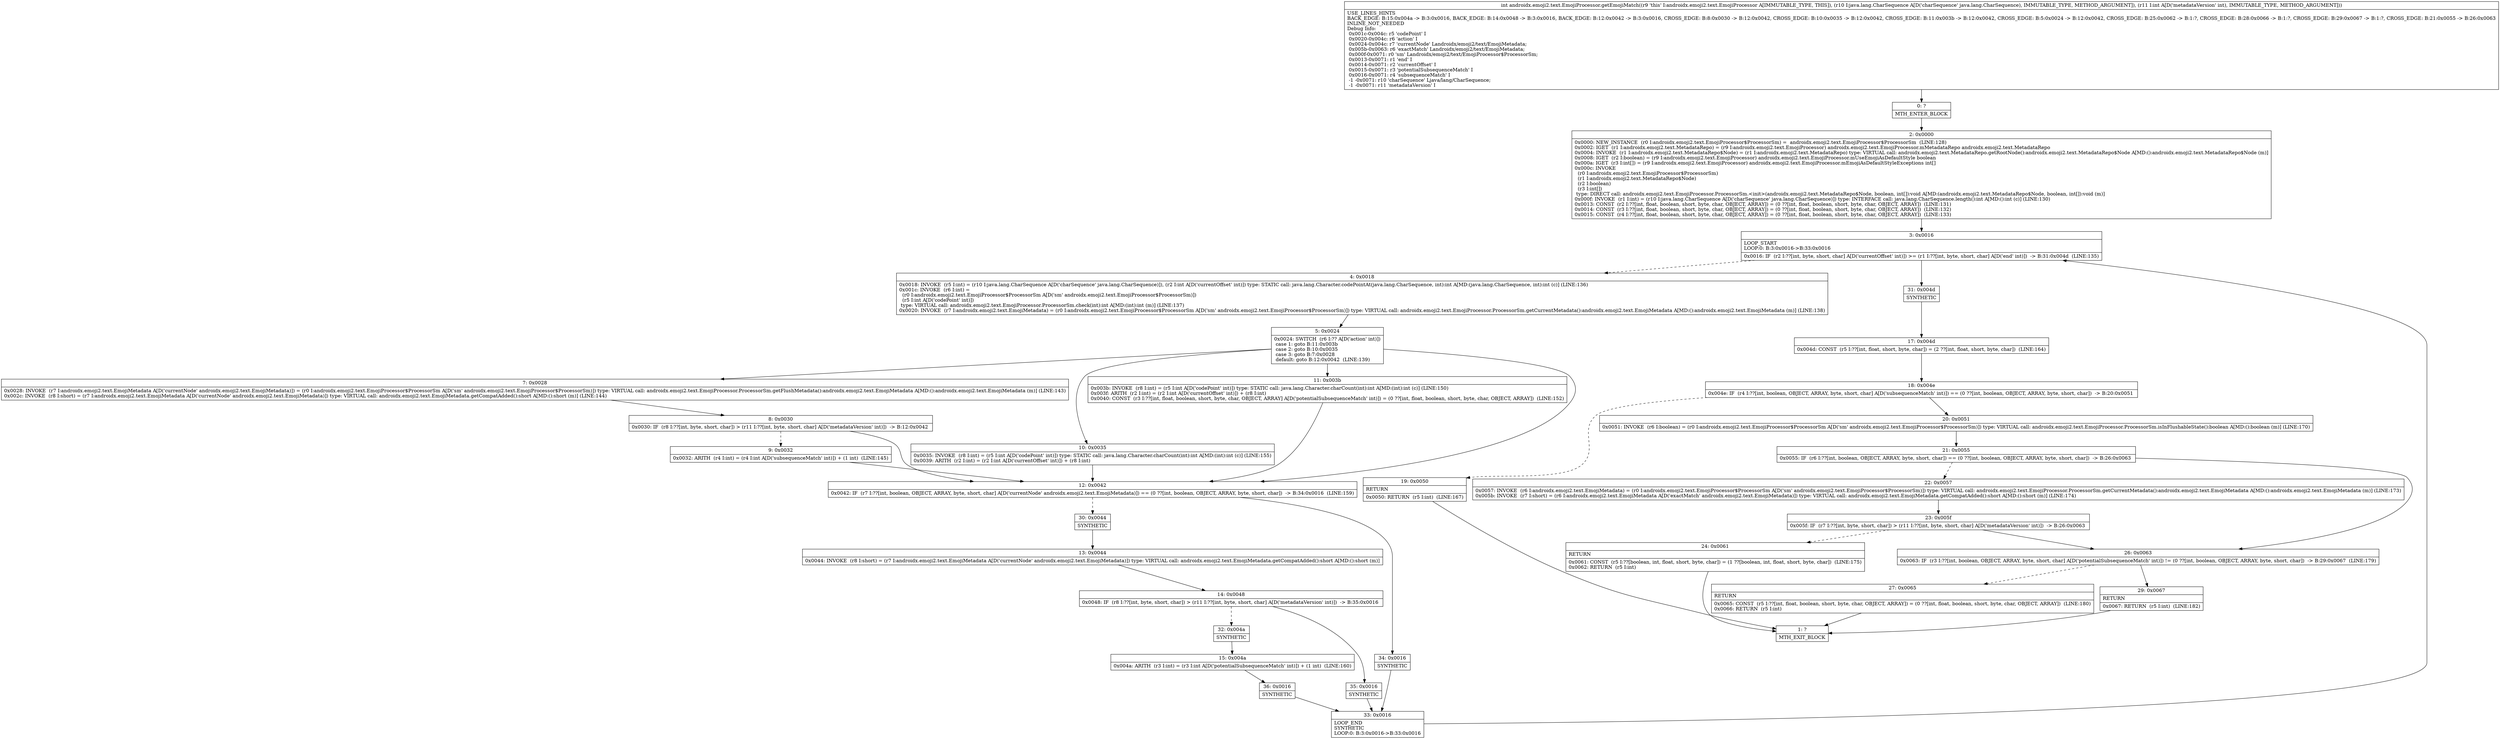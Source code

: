 digraph "CFG forandroidx.emoji2.text.EmojiProcessor.getEmojiMatch(Ljava\/lang\/CharSequence;I)I" {
Node_0 [shape=record,label="{0\:\ ?|MTH_ENTER_BLOCK\l}"];
Node_2 [shape=record,label="{2\:\ 0x0000|0x0000: NEW_INSTANCE  (r0 I:androidx.emoji2.text.EmojiProcessor$ProcessorSm) =  androidx.emoji2.text.EmojiProcessor$ProcessorSm  (LINE:128)\l0x0002: IGET  (r1 I:androidx.emoji2.text.MetadataRepo) = (r9 I:androidx.emoji2.text.EmojiProcessor) androidx.emoji2.text.EmojiProcessor.mMetadataRepo androidx.emoji2.text.MetadataRepo \l0x0004: INVOKE  (r1 I:androidx.emoji2.text.MetadataRepo$Node) = (r1 I:androidx.emoji2.text.MetadataRepo) type: VIRTUAL call: androidx.emoji2.text.MetadataRepo.getRootNode():androidx.emoji2.text.MetadataRepo$Node A[MD:():androidx.emoji2.text.MetadataRepo$Node (m)]\l0x0008: IGET  (r2 I:boolean) = (r9 I:androidx.emoji2.text.EmojiProcessor) androidx.emoji2.text.EmojiProcessor.mUseEmojiAsDefaultStyle boolean \l0x000a: IGET  (r3 I:int[]) = (r9 I:androidx.emoji2.text.EmojiProcessor) androidx.emoji2.text.EmojiProcessor.mEmojiAsDefaultStyleExceptions int[] \l0x000c: INVOKE  \l  (r0 I:androidx.emoji2.text.EmojiProcessor$ProcessorSm)\l  (r1 I:androidx.emoji2.text.MetadataRepo$Node)\l  (r2 I:boolean)\l  (r3 I:int[])\l type: DIRECT call: androidx.emoji2.text.EmojiProcessor.ProcessorSm.\<init\>(androidx.emoji2.text.MetadataRepo$Node, boolean, int[]):void A[MD:(androidx.emoji2.text.MetadataRepo$Node, boolean, int[]):void (m)]\l0x000f: INVOKE  (r1 I:int) = (r10 I:java.lang.CharSequence A[D('charSequence' java.lang.CharSequence)]) type: INTERFACE call: java.lang.CharSequence.length():int A[MD:():int (c)] (LINE:130)\l0x0013: CONST  (r2 I:??[int, float, boolean, short, byte, char, OBJECT, ARRAY]) = (0 ??[int, float, boolean, short, byte, char, OBJECT, ARRAY])  (LINE:131)\l0x0014: CONST  (r3 I:??[int, float, boolean, short, byte, char, OBJECT, ARRAY]) = (0 ??[int, float, boolean, short, byte, char, OBJECT, ARRAY])  (LINE:132)\l0x0015: CONST  (r4 I:??[int, float, boolean, short, byte, char, OBJECT, ARRAY]) = (0 ??[int, float, boolean, short, byte, char, OBJECT, ARRAY])  (LINE:133)\l}"];
Node_3 [shape=record,label="{3\:\ 0x0016|LOOP_START\lLOOP:0: B:3:0x0016\-\>B:33:0x0016\l|0x0016: IF  (r2 I:??[int, byte, short, char] A[D('currentOffset' int)]) \>= (r1 I:??[int, byte, short, char] A[D('end' int)])  \-\> B:31:0x004d  (LINE:135)\l}"];
Node_4 [shape=record,label="{4\:\ 0x0018|0x0018: INVOKE  (r5 I:int) = (r10 I:java.lang.CharSequence A[D('charSequence' java.lang.CharSequence)]), (r2 I:int A[D('currentOffset' int)]) type: STATIC call: java.lang.Character.codePointAt(java.lang.CharSequence, int):int A[MD:(java.lang.CharSequence, int):int (c)] (LINE:136)\l0x001c: INVOKE  (r6 I:int) = \l  (r0 I:androidx.emoji2.text.EmojiProcessor$ProcessorSm A[D('sm' androidx.emoji2.text.EmojiProcessor$ProcessorSm)])\l  (r5 I:int A[D('codePoint' int)])\l type: VIRTUAL call: androidx.emoji2.text.EmojiProcessor.ProcessorSm.check(int):int A[MD:(int):int (m)] (LINE:137)\l0x0020: INVOKE  (r7 I:androidx.emoji2.text.EmojiMetadata) = (r0 I:androidx.emoji2.text.EmojiProcessor$ProcessorSm A[D('sm' androidx.emoji2.text.EmojiProcessor$ProcessorSm)]) type: VIRTUAL call: androidx.emoji2.text.EmojiProcessor.ProcessorSm.getCurrentMetadata():androidx.emoji2.text.EmojiMetadata A[MD:():androidx.emoji2.text.EmojiMetadata (m)] (LINE:138)\l}"];
Node_5 [shape=record,label="{5\:\ 0x0024|0x0024: SWITCH  (r6 I:?? A[D('action' int)])\l case 1: goto B:11:0x003b\l case 2: goto B:10:0x0035\l case 3: goto B:7:0x0028\l default: goto B:12:0x0042  (LINE:139)\l}"];
Node_7 [shape=record,label="{7\:\ 0x0028|0x0028: INVOKE  (r7 I:androidx.emoji2.text.EmojiMetadata A[D('currentNode' androidx.emoji2.text.EmojiMetadata)]) = (r0 I:androidx.emoji2.text.EmojiProcessor$ProcessorSm A[D('sm' androidx.emoji2.text.EmojiProcessor$ProcessorSm)]) type: VIRTUAL call: androidx.emoji2.text.EmojiProcessor.ProcessorSm.getFlushMetadata():androidx.emoji2.text.EmojiMetadata A[MD:():androidx.emoji2.text.EmojiMetadata (m)] (LINE:143)\l0x002c: INVOKE  (r8 I:short) = (r7 I:androidx.emoji2.text.EmojiMetadata A[D('currentNode' androidx.emoji2.text.EmojiMetadata)]) type: VIRTUAL call: androidx.emoji2.text.EmojiMetadata.getCompatAdded():short A[MD:():short (m)] (LINE:144)\l}"];
Node_8 [shape=record,label="{8\:\ 0x0030|0x0030: IF  (r8 I:??[int, byte, short, char]) \> (r11 I:??[int, byte, short, char] A[D('metadataVersion' int)])  \-\> B:12:0x0042 \l}"];
Node_9 [shape=record,label="{9\:\ 0x0032|0x0032: ARITH  (r4 I:int) = (r4 I:int A[D('subsequenceMatch' int)]) + (1 int)  (LINE:145)\l}"];
Node_10 [shape=record,label="{10\:\ 0x0035|0x0035: INVOKE  (r8 I:int) = (r5 I:int A[D('codePoint' int)]) type: STATIC call: java.lang.Character.charCount(int):int A[MD:(int):int (c)] (LINE:155)\l0x0039: ARITH  (r2 I:int) = (r2 I:int A[D('currentOffset' int)]) + (r8 I:int) \l}"];
Node_11 [shape=record,label="{11\:\ 0x003b|0x003b: INVOKE  (r8 I:int) = (r5 I:int A[D('codePoint' int)]) type: STATIC call: java.lang.Character.charCount(int):int A[MD:(int):int (c)] (LINE:150)\l0x003f: ARITH  (r2 I:int) = (r2 I:int A[D('currentOffset' int)]) + (r8 I:int) \l0x0040: CONST  (r3 I:??[int, float, boolean, short, byte, char, OBJECT, ARRAY] A[D('potentialSubsequenceMatch' int)]) = (0 ??[int, float, boolean, short, byte, char, OBJECT, ARRAY])  (LINE:152)\l}"];
Node_12 [shape=record,label="{12\:\ 0x0042|0x0042: IF  (r7 I:??[int, boolean, OBJECT, ARRAY, byte, short, char] A[D('currentNode' androidx.emoji2.text.EmojiMetadata)]) == (0 ??[int, boolean, OBJECT, ARRAY, byte, short, char])  \-\> B:34:0x0016  (LINE:159)\l}"];
Node_30 [shape=record,label="{30\:\ 0x0044|SYNTHETIC\l}"];
Node_13 [shape=record,label="{13\:\ 0x0044|0x0044: INVOKE  (r8 I:short) = (r7 I:androidx.emoji2.text.EmojiMetadata A[D('currentNode' androidx.emoji2.text.EmojiMetadata)]) type: VIRTUAL call: androidx.emoji2.text.EmojiMetadata.getCompatAdded():short A[MD:():short (m)]\l}"];
Node_14 [shape=record,label="{14\:\ 0x0048|0x0048: IF  (r8 I:??[int, byte, short, char]) \> (r11 I:??[int, byte, short, char] A[D('metadataVersion' int)])  \-\> B:35:0x0016 \l}"];
Node_32 [shape=record,label="{32\:\ 0x004a|SYNTHETIC\l}"];
Node_15 [shape=record,label="{15\:\ 0x004a|0x004a: ARITH  (r3 I:int) = (r3 I:int A[D('potentialSubsequenceMatch' int)]) + (1 int)  (LINE:160)\l}"];
Node_36 [shape=record,label="{36\:\ 0x0016|SYNTHETIC\l}"];
Node_33 [shape=record,label="{33\:\ 0x0016|LOOP_END\lSYNTHETIC\lLOOP:0: B:3:0x0016\-\>B:33:0x0016\l}"];
Node_35 [shape=record,label="{35\:\ 0x0016|SYNTHETIC\l}"];
Node_34 [shape=record,label="{34\:\ 0x0016|SYNTHETIC\l}"];
Node_31 [shape=record,label="{31\:\ 0x004d|SYNTHETIC\l}"];
Node_17 [shape=record,label="{17\:\ 0x004d|0x004d: CONST  (r5 I:??[int, float, short, byte, char]) = (2 ??[int, float, short, byte, char])  (LINE:164)\l}"];
Node_18 [shape=record,label="{18\:\ 0x004e|0x004e: IF  (r4 I:??[int, boolean, OBJECT, ARRAY, byte, short, char] A[D('subsequenceMatch' int)]) == (0 ??[int, boolean, OBJECT, ARRAY, byte, short, char])  \-\> B:20:0x0051 \l}"];
Node_19 [shape=record,label="{19\:\ 0x0050|RETURN\l|0x0050: RETURN  (r5 I:int)  (LINE:167)\l}"];
Node_1 [shape=record,label="{1\:\ ?|MTH_EXIT_BLOCK\l}"];
Node_20 [shape=record,label="{20\:\ 0x0051|0x0051: INVOKE  (r6 I:boolean) = (r0 I:androidx.emoji2.text.EmojiProcessor$ProcessorSm A[D('sm' androidx.emoji2.text.EmojiProcessor$ProcessorSm)]) type: VIRTUAL call: androidx.emoji2.text.EmojiProcessor.ProcessorSm.isInFlushableState():boolean A[MD:():boolean (m)] (LINE:170)\l}"];
Node_21 [shape=record,label="{21\:\ 0x0055|0x0055: IF  (r6 I:??[int, boolean, OBJECT, ARRAY, byte, short, char]) == (0 ??[int, boolean, OBJECT, ARRAY, byte, short, char])  \-\> B:26:0x0063 \l}"];
Node_22 [shape=record,label="{22\:\ 0x0057|0x0057: INVOKE  (r6 I:androidx.emoji2.text.EmojiMetadata) = (r0 I:androidx.emoji2.text.EmojiProcessor$ProcessorSm A[D('sm' androidx.emoji2.text.EmojiProcessor$ProcessorSm)]) type: VIRTUAL call: androidx.emoji2.text.EmojiProcessor.ProcessorSm.getCurrentMetadata():androidx.emoji2.text.EmojiMetadata A[MD:():androidx.emoji2.text.EmojiMetadata (m)] (LINE:173)\l0x005b: INVOKE  (r7 I:short) = (r6 I:androidx.emoji2.text.EmojiMetadata A[D('exactMatch' androidx.emoji2.text.EmojiMetadata)]) type: VIRTUAL call: androidx.emoji2.text.EmojiMetadata.getCompatAdded():short A[MD:():short (m)] (LINE:174)\l}"];
Node_23 [shape=record,label="{23\:\ 0x005f|0x005f: IF  (r7 I:??[int, byte, short, char]) \> (r11 I:??[int, byte, short, char] A[D('metadataVersion' int)])  \-\> B:26:0x0063 \l}"];
Node_24 [shape=record,label="{24\:\ 0x0061|RETURN\l|0x0061: CONST  (r5 I:??[boolean, int, float, short, byte, char]) = (1 ??[boolean, int, float, short, byte, char])  (LINE:175)\l0x0062: RETURN  (r5 I:int) \l}"];
Node_26 [shape=record,label="{26\:\ 0x0063|0x0063: IF  (r3 I:??[int, boolean, OBJECT, ARRAY, byte, short, char] A[D('potentialSubsequenceMatch' int)]) != (0 ??[int, boolean, OBJECT, ARRAY, byte, short, char])  \-\> B:29:0x0067  (LINE:179)\l}"];
Node_27 [shape=record,label="{27\:\ 0x0065|RETURN\l|0x0065: CONST  (r5 I:??[int, float, boolean, short, byte, char, OBJECT, ARRAY]) = (0 ??[int, float, boolean, short, byte, char, OBJECT, ARRAY])  (LINE:180)\l0x0066: RETURN  (r5 I:int) \l}"];
Node_29 [shape=record,label="{29\:\ 0x0067|RETURN\l|0x0067: RETURN  (r5 I:int)  (LINE:182)\l}"];
MethodNode[shape=record,label="{int androidx.emoji2.text.EmojiProcessor.getEmojiMatch((r9 'this' I:androidx.emoji2.text.EmojiProcessor A[IMMUTABLE_TYPE, THIS]), (r10 I:java.lang.CharSequence A[D('charSequence' java.lang.CharSequence), IMMUTABLE_TYPE, METHOD_ARGUMENT]), (r11 I:int A[D('metadataVersion' int), IMMUTABLE_TYPE, METHOD_ARGUMENT]))  | USE_LINES_HINTS\lBACK_EDGE: B:15:0x004a \-\> B:3:0x0016, BACK_EDGE: B:14:0x0048 \-\> B:3:0x0016, BACK_EDGE: B:12:0x0042 \-\> B:3:0x0016, CROSS_EDGE: B:8:0x0030 \-\> B:12:0x0042, CROSS_EDGE: B:10:0x0035 \-\> B:12:0x0042, CROSS_EDGE: B:11:0x003b \-\> B:12:0x0042, CROSS_EDGE: B:5:0x0024 \-\> B:12:0x0042, CROSS_EDGE: B:25:0x0062 \-\> B:1:?, CROSS_EDGE: B:28:0x0066 \-\> B:1:?, CROSS_EDGE: B:29:0x0067 \-\> B:1:?, CROSS_EDGE: B:21:0x0055 \-\> B:26:0x0063\lINLINE_NOT_NEEDED\lDebug Info:\l  0x001c\-0x004c: r5 'codePoint' I\l  0x0020\-0x004c: r6 'action' I\l  0x0024\-0x004c: r7 'currentNode' Landroidx\/emoji2\/text\/EmojiMetadata;\l  0x005b\-0x0063: r6 'exactMatch' Landroidx\/emoji2\/text\/EmojiMetadata;\l  0x000f\-0x0071: r0 'sm' Landroidx\/emoji2\/text\/EmojiProcessor$ProcessorSm;\l  0x0013\-0x0071: r1 'end' I\l  0x0014\-0x0071: r2 'currentOffset' I\l  0x0015\-0x0071: r3 'potentialSubsequenceMatch' I\l  0x0016\-0x0071: r4 'subsequenceMatch' I\l  \-1 \-0x0071: r10 'charSequence' Ljava\/lang\/CharSequence;\l  \-1 \-0x0071: r11 'metadataVersion' I\l}"];
MethodNode -> Node_0;Node_0 -> Node_2;
Node_2 -> Node_3;
Node_3 -> Node_4[style=dashed];
Node_3 -> Node_31;
Node_4 -> Node_5;
Node_5 -> Node_7;
Node_5 -> Node_10;
Node_5 -> Node_11;
Node_5 -> Node_12;
Node_7 -> Node_8;
Node_8 -> Node_9[style=dashed];
Node_8 -> Node_12;
Node_9 -> Node_12;
Node_10 -> Node_12;
Node_11 -> Node_12;
Node_12 -> Node_30[style=dashed];
Node_12 -> Node_34;
Node_30 -> Node_13;
Node_13 -> Node_14;
Node_14 -> Node_32[style=dashed];
Node_14 -> Node_35;
Node_32 -> Node_15;
Node_15 -> Node_36;
Node_36 -> Node_33;
Node_33 -> Node_3;
Node_35 -> Node_33;
Node_34 -> Node_33;
Node_31 -> Node_17;
Node_17 -> Node_18;
Node_18 -> Node_19[style=dashed];
Node_18 -> Node_20;
Node_19 -> Node_1;
Node_20 -> Node_21;
Node_21 -> Node_22[style=dashed];
Node_21 -> Node_26;
Node_22 -> Node_23;
Node_23 -> Node_24[style=dashed];
Node_23 -> Node_26;
Node_24 -> Node_1;
Node_26 -> Node_27[style=dashed];
Node_26 -> Node_29;
Node_27 -> Node_1;
Node_29 -> Node_1;
}

